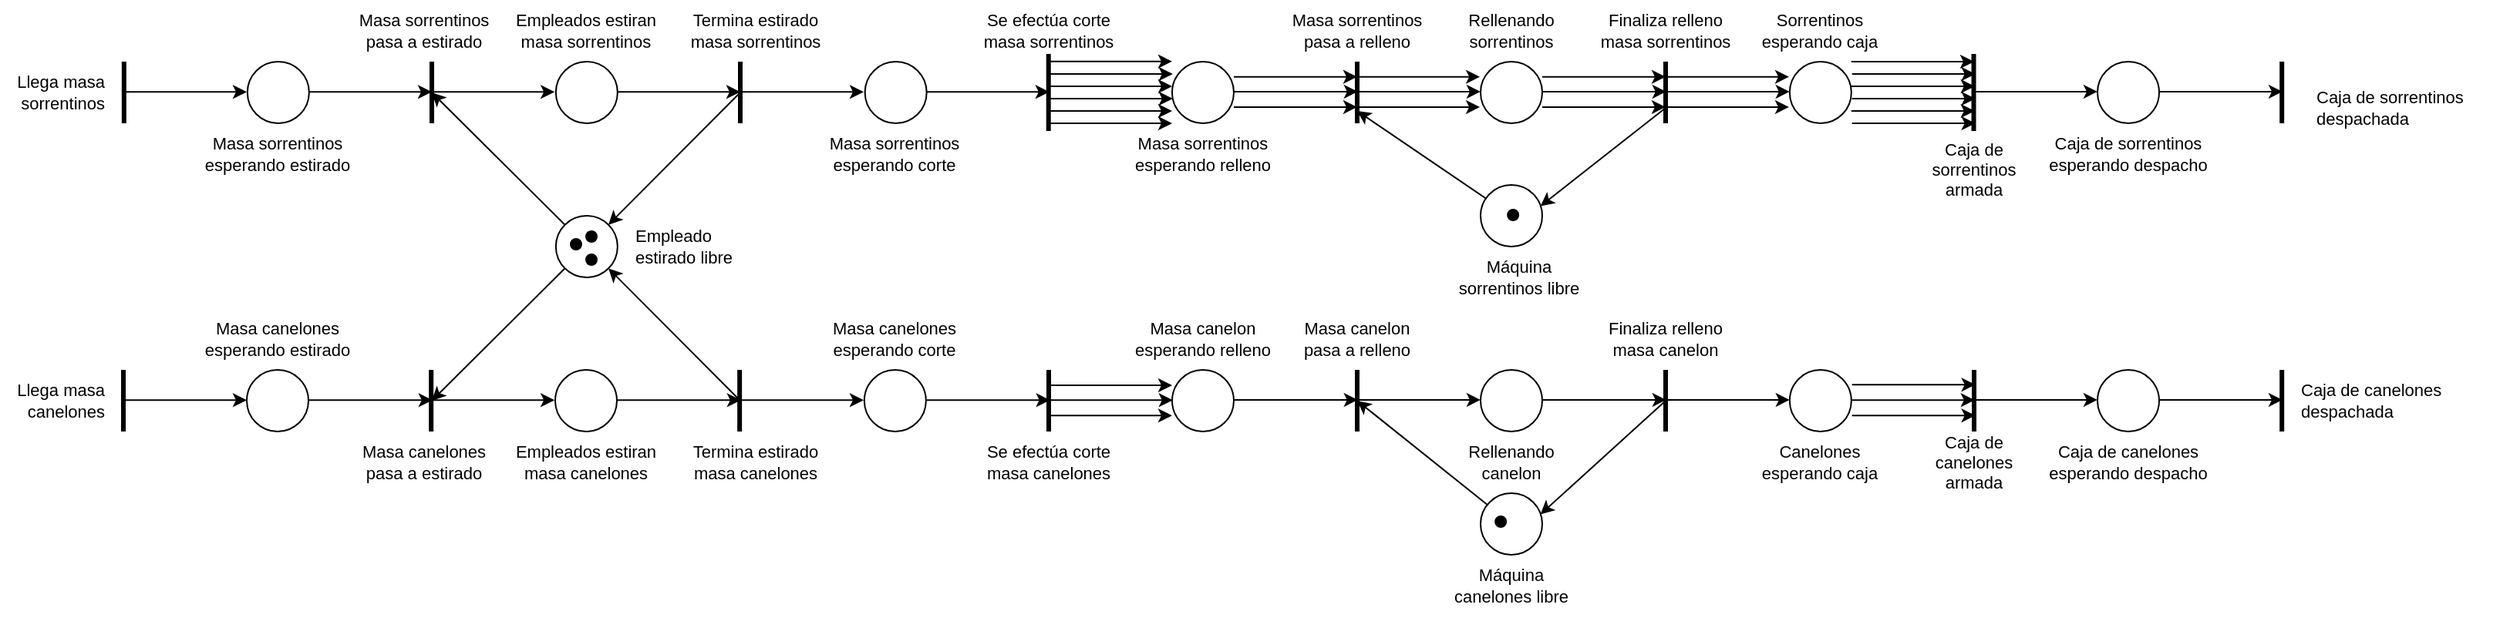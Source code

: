 <mxfile version="13.8.2" type="github">
  <diagram id="g_HcBNm5QV51gmT7OhGk" name="Page-1">
    <mxGraphModel dx="3470" dy="1272" grid="1" gridSize="10" guides="1" tooltips="1" connect="1" arrows="1" fold="1" page="1" pageScale="1" pageWidth="1100" pageHeight="850" math="0" shadow="0">
      <root>
        <mxCell id="0" />
        <mxCell id="1" parent="0" />
        <mxCell id="V5hoFHGnkRwSR9a1hQXE-2" value="" style="endArrow=none;html=1;strokeWidth=3;" parent="1" edge="1">
          <mxGeometry width="50" height="50" relative="1" as="geometry">
            <mxPoint x="240" y="240" as="sourcePoint" />
            <mxPoint x="240" y="200" as="targetPoint" />
          </mxGeometry>
        </mxCell>
        <mxCell id="V5hoFHGnkRwSR9a1hQXE-8" value="" style="endArrow=none;html=1;strokeWidth=3;" parent="1" edge="1">
          <mxGeometry width="50" height="50" relative="1" as="geometry">
            <mxPoint x="239.58" y="440.0" as="sourcePoint" />
            <mxPoint x="239.58" y="400" as="targetPoint" />
          </mxGeometry>
        </mxCell>
        <mxCell id="V5hoFHGnkRwSR9a1hQXE-29" value="" style="endArrow=classic;html=1;strokeWidth=1;" parent="1" edge="1">
          <mxGeometry width="50" height="50" relative="1" as="geometry">
            <mxPoint x="239.58" y="419.66" as="sourcePoint" />
            <mxPoint x="319.58" y="419.66" as="targetPoint" />
          </mxGeometry>
        </mxCell>
        <mxCell id="V5hoFHGnkRwSR9a1hQXE-31" value="" style="endArrow=classic;html=1;strokeWidth=1;" parent="1" edge="1">
          <mxGeometry width="50" height="50" relative="1" as="geometry">
            <mxPoint x="239.58" y="219.66" as="sourcePoint" />
            <mxPoint x="319.58" y="219.66" as="targetPoint" />
          </mxGeometry>
        </mxCell>
        <mxCell id="V5hoFHGnkRwSR9a1hQXE-69" value="" style="ellipse;whiteSpace=wrap;html=1;aspect=fixed;" parent="1" vertex="1">
          <mxGeometry x="120.0" y="400" width="40" height="40" as="geometry" />
        </mxCell>
        <mxCell id="V5hoFHGnkRwSR9a1hQXE-70" value="" style="endArrow=none;html=1;strokeWidth=3;" parent="1" edge="1">
          <mxGeometry width="50" height="50" relative="1" as="geometry">
            <mxPoint x="40.0" y="440.0" as="sourcePoint" />
            <mxPoint x="40.0" y="400.0" as="targetPoint" />
          </mxGeometry>
        </mxCell>
        <mxCell id="V5hoFHGnkRwSR9a1hQXE-71" value="" style="endArrow=classic;html=1;strokeWidth=1;" parent="1" edge="1">
          <mxGeometry width="50" height="50" relative="1" as="geometry">
            <mxPoint x="40.0" y="419.66" as="sourcePoint" />
            <mxPoint x="120.0" y="419.66" as="targetPoint" />
          </mxGeometry>
        </mxCell>
        <mxCell id="V5hoFHGnkRwSR9a1hQXE-72" value="" style="endArrow=classic;html=1;strokeWidth=1;" parent="1" edge="1">
          <mxGeometry width="50" height="50" relative="1" as="geometry">
            <mxPoint x="160.42" y="419.66" as="sourcePoint" />
            <mxPoint x="240.42" y="419.66" as="targetPoint" />
          </mxGeometry>
        </mxCell>
        <mxCell id="V5hoFHGnkRwSR9a1hQXE-73" value="" style="endArrow=none;html=1;strokeWidth=3;" parent="1" edge="1">
          <mxGeometry width="50" height="50" relative="1" as="geometry">
            <mxPoint x="40.42" y="240.0" as="sourcePoint" />
            <mxPoint x="40.42" y="200.0" as="targetPoint" />
          </mxGeometry>
        </mxCell>
        <mxCell id="V5hoFHGnkRwSR9a1hQXE-74" value="" style="endArrow=classic;html=1;strokeWidth=1;" parent="1" edge="1">
          <mxGeometry width="50" height="50" relative="1" as="geometry">
            <mxPoint x="40.0" y="219.66" as="sourcePoint" />
            <mxPoint x="120.0" y="219.66" as="targetPoint" />
          </mxGeometry>
        </mxCell>
        <mxCell id="V5hoFHGnkRwSR9a1hQXE-75" value="" style="ellipse;whiteSpace=wrap;html=1;aspect=fixed;" parent="1" vertex="1">
          <mxGeometry x="120.42" y="200" width="40" height="40" as="geometry" />
        </mxCell>
        <mxCell id="V5hoFHGnkRwSR9a1hQXE-76" value="" style="endArrow=classic;html=1;strokeWidth=1;" parent="1" edge="1">
          <mxGeometry width="50" height="50" relative="1" as="geometry">
            <mxPoint x="160.0" y="219.66" as="sourcePoint" />
            <mxPoint x="240.0" y="219.66" as="targetPoint" />
          </mxGeometry>
        </mxCell>
        <mxCell id="V5hoFHGnkRwSR9a1hQXE-88" value="&lt;div&gt;Llega masa sorrentinos&lt;/div&gt;" style="text;html=1;strokeColor=none;fillColor=none;align=right;verticalAlign=middle;whiteSpace=wrap;rounded=0;fontSize=11;" parent="1" vertex="1">
          <mxGeometry x="-40" y="200" width="70" height="40" as="geometry" />
        </mxCell>
        <mxCell id="V5hoFHGnkRwSR9a1hQXE-89" value="&lt;div&gt;Llega masa canelones&lt;/div&gt;" style="text;html=1;strokeColor=none;fillColor=none;align=right;verticalAlign=middle;whiteSpace=wrap;rounded=0;fontSize=11;" parent="1" vertex="1">
          <mxGeometry x="-40" y="400" width="70" height="40" as="geometry" />
        </mxCell>
        <mxCell id="V5hoFHGnkRwSR9a1hQXE-90" value="" style="ellipse;whiteSpace=wrap;html=1;aspect=fixed;" parent="1" vertex="1">
          <mxGeometry x="320" y="400" width="40" height="40" as="geometry" />
        </mxCell>
        <mxCell id="V5hoFHGnkRwSR9a1hQXE-91" value="" style="ellipse;whiteSpace=wrap;html=1;aspect=fixed;" parent="1" vertex="1">
          <mxGeometry x="320.42" y="200" width="40" height="40" as="geometry" />
        </mxCell>
        <mxCell id="V5hoFHGnkRwSR9a1hQXE-92" value="" style="ellipse;whiteSpace=wrap;html=1;aspect=fixed;" parent="1" vertex="1">
          <mxGeometry x="320.42" y="300" width="40" height="40" as="geometry" />
        </mxCell>
        <mxCell id="V5hoFHGnkRwSR9a1hQXE-93" value="" style="endArrow=none;html=1;strokeWidth=3;" parent="1" edge="1">
          <mxGeometry width="50" height="50" relative="1" as="geometry">
            <mxPoint x="440.0" y="240.0" as="sourcePoint" />
            <mxPoint x="440.0" y="200" as="targetPoint" />
          </mxGeometry>
        </mxCell>
        <mxCell id="V5hoFHGnkRwSR9a1hQXE-94" value="" style="endArrow=none;html=1;strokeWidth=3;" parent="1" edge="1">
          <mxGeometry width="50" height="50" relative="1" as="geometry">
            <mxPoint x="439.58" y="440" as="sourcePoint" />
            <mxPoint x="439.58" y="400" as="targetPoint" />
          </mxGeometry>
        </mxCell>
        <mxCell id="V5hoFHGnkRwSR9a1hQXE-95" value="" style="endArrow=classic;html=1;strokeWidth=1;" parent="1" edge="1">
          <mxGeometry width="50" height="50" relative="1" as="geometry">
            <mxPoint x="360.42" y="419.66" as="sourcePoint" />
            <mxPoint x="440.42" y="419.66" as="targetPoint" />
          </mxGeometry>
        </mxCell>
        <mxCell id="V5hoFHGnkRwSR9a1hQXE-96" value="" style="endArrow=classic;html=1;strokeWidth=1;" parent="1" edge="1">
          <mxGeometry width="50" height="50" relative="1" as="geometry">
            <mxPoint x="360" y="219.66" as="sourcePoint" />
            <mxPoint x="440.0" y="219.66" as="targetPoint" />
          </mxGeometry>
        </mxCell>
        <mxCell id="V5hoFHGnkRwSR9a1hQXE-97" value="" style="endArrow=classic;html=1;strokeWidth=1;" parent="1" target="V5hoFHGnkRwSR9a1hQXE-92" edge="1">
          <mxGeometry width="50" height="50" relative="1" as="geometry">
            <mxPoint x="440" y="420" as="sourcePoint" />
            <mxPoint x="450.42" y="429.66" as="targetPoint" />
          </mxGeometry>
        </mxCell>
        <mxCell id="V5hoFHGnkRwSR9a1hQXE-98" value="" style="endArrow=classic;html=1;strokeWidth=1;" parent="1" target="V5hoFHGnkRwSR9a1hQXE-92" edge="1">
          <mxGeometry width="50" height="50" relative="1" as="geometry">
            <mxPoint x="440" y="220" as="sourcePoint" />
            <mxPoint x="364.503" y="344.201" as="targetPoint" />
          </mxGeometry>
        </mxCell>
        <mxCell id="V5hoFHGnkRwSR9a1hQXE-99" value="" style="endArrow=classic;html=1;strokeWidth=1;" parent="1" source="V5hoFHGnkRwSR9a1hQXE-92" edge="1">
          <mxGeometry width="50" height="50" relative="1" as="geometry">
            <mxPoint x="450" y="430" as="sourcePoint" />
            <mxPoint x="240" y="420" as="targetPoint" />
          </mxGeometry>
        </mxCell>
        <mxCell id="V5hoFHGnkRwSR9a1hQXE-100" value="" style="endArrow=classic;html=1;strokeWidth=1;" parent="1" source="V5hoFHGnkRwSR9a1hQXE-92" edge="1">
          <mxGeometry width="50" height="50" relative="1" as="geometry">
            <mxPoint x="336.278" y="344.142" as="sourcePoint" />
            <mxPoint x="240" y="220" as="targetPoint" />
          </mxGeometry>
        </mxCell>
        <mxCell id="V5hoFHGnkRwSR9a1hQXE-102" value="&lt;div&gt;Empleados estiran&lt;/div&gt;&lt;div&gt;masa sorrentinos&lt;/div&gt;" style="text;html=1;strokeColor=none;fillColor=none;align=center;verticalAlign=middle;whiteSpace=wrap;rounded=0;fontSize=11;" parent="1" vertex="1">
          <mxGeometry x="280.42" y="160" width="119.58" height="40" as="geometry" />
        </mxCell>
        <mxCell id="V5hoFHGnkRwSR9a1hQXE-103" value="&lt;div&gt;Empleados estiran&lt;/div&gt;&lt;div&gt;masa canelones&lt;br&gt;&lt;/div&gt;" style="text;html=1;strokeColor=none;fillColor=none;align=center;verticalAlign=middle;whiteSpace=wrap;rounded=0;fontSize=11;" parent="1" vertex="1">
          <mxGeometry x="280.21" y="440" width="119.58" height="40" as="geometry" />
        </mxCell>
        <mxCell id="V5hoFHGnkRwSR9a1hQXE-104" value="" style="ellipse;whiteSpace=wrap;html=1;aspect=fixed;fontSize=11;fillColor=#000000;" parent="1" vertex="1">
          <mxGeometry x="340" y="310" width="7" height="7" as="geometry" />
        </mxCell>
        <mxCell id="V5hoFHGnkRwSR9a1hQXE-105" value="" style="ellipse;whiteSpace=wrap;html=1;aspect=fixed;fontSize=11;fillColor=#000000;" parent="1" vertex="1">
          <mxGeometry x="340" y="325" width="7" height="7" as="geometry" />
        </mxCell>
        <mxCell id="V5hoFHGnkRwSR9a1hQXE-106" value="" style="ellipse;whiteSpace=wrap;html=1;aspect=fixed;fontSize=11;fillColor=#000000;" parent="1" vertex="1">
          <mxGeometry x="330" y="315" width="7" height="7" as="geometry" />
        </mxCell>
        <mxCell id="V5hoFHGnkRwSR9a1hQXE-108" value="" style="ellipse;whiteSpace=wrap;html=1;aspect=fixed;" parent="1" vertex="1">
          <mxGeometry x="520.42" y="400" width="40" height="40" as="geometry" />
        </mxCell>
        <mxCell id="V5hoFHGnkRwSR9a1hQXE-109" value="" style="endArrow=classic;html=1;strokeWidth=1;" parent="1" edge="1">
          <mxGeometry width="50" height="50" relative="1" as="geometry">
            <mxPoint x="440" y="419.66" as="sourcePoint" />
            <mxPoint x="520" y="419.66" as="targetPoint" />
          </mxGeometry>
        </mxCell>
        <mxCell id="V5hoFHGnkRwSR9a1hQXE-112" value="" style="endArrow=classic;html=1;strokeWidth=1;" parent="1" edge="1">
          <mxGeometry width="50" height="50" relative="1" as="geometry">
            <mxPoint x="440" y="219.66" as="sourcePoint" />
            <mxPoint x="520" y="219.66" as="targetPoint" />
          </mxGeometry>
        </mxCell>
        <mxCell id="V5hoFHGnkRwSR9a1hQXE-113" value="" style="ellipse;whiteSpace=wrap;html=1;aspect=fixed;" parent="1" vertex="1">
          <mxGeometry x="520.84" y="200" width="40" height="40" as="geometry" />
        </mxCell>
        <mxCell id="V5hoFHGnkRwSR9a1hQXE-114" value="" style="endArrow=classic;html=1;strokeWidth=1;" parent="1" edge="1">
          <mxGeometry width="50" height="50" relative="1" as="geometry">
            <mxPoint x="560.42" y="219.66" as="sourcePoint" />
            <mxPoint x="640.42" y="219.66" as="targetPoint" />
          </mxGeometry>
        </mxCell>
        <mxCell id="V5hoFHGnkRwSR9a1hQXE-115" value="" style="endArrow=none;html=1;strokeWidth=3;" parent="1" edge="1">
          <mxGeometry width="50" height="50" relative="1" as="geometry">
            <mxPoint x="639.86" y="245" as="sourcePoint" />
            <mxPoint x="639.86" y="195" as="targetPoint" />
          </mxGeometry>
        </mxCell>
        <mxCell id="V5hoFHGnkRwSR9a1hQXE-116" value="" style="endArrow=classic;html=1;strokeWidth=1;" parent="1" edge="1">
          <mxGeometry width="50" height="50" relative="1" as="geometry">
            <mxPoint x="640.42" y="224" as="sourcePoint" />
            <mxPoint x="720.42" y="224" as="targetPoint" />
          </mxGeometry>
        </mxCell>
        <mxCell id="V5hoFHGnkRwSR9a1hQXE-117" value="" style="endArrow=classic;html=1;strokeWidth=1;" parent="1" edge="1">
          <mxGeometry width="50" height="50" relative="1" as="geometry">
            <mxPoint x="640.42" y="419.66" as="sourcePoint" />
            <mxPoint x="720.42" y="419.66" as="targetPoint" />
          </mxGeometry>
        </mxCell>
        <mxCell id="V5hoFHGnkRwSR9a1hQXE-118" value="" style="endArrow=classic;html=1;strokeWidth=1;" parent="1" edge="1">
          <mxGeometry width="50" height="50" relative="1" as="geometry">
            <mxPoint x="560.84" y="419.66" as="sourcePoint" />
            <mxPoint x="640.84" y="419.66" as="targetPoint" />
          </mxGeometry>
        </mxCell>
        <mxCell id="V5hoFHGnkRwSR9a1hQXE-119" value="" style="endArrow=none;html=1;strokeWidth=3;" parent="1" edge="1">
          <mxGeometry width="50" height="50" relative="1" as="geometry">
            <mxPoint x="640" y="440.0" as="sourcePoint" />
            <mxPoint x="640" y="400.0" as="targetPoint" />
          </mxGeometry>
        </mxCell>
        <mxCell id="V5hoFHGnkRwSR9a1hQXE-120" value="" style="endArrow=classic;html=1;strokeWidth=1;" parent="1" edge="1">
          <mxGeometry width="50" height="50" relative="1" as="geometry">
            <mxPoint x="640.0" y="429.66" as="sourcePoint" />
            <mxPoint x="720.0" y="429.66" as="targetPoint" />
          </mxGeometry>
        </mxCell>
        <mxCell id="V5hoFHGnkRwSR9a1hQXE-121" value="" style="endArrow=classic;html=1;strokeWidth=1;" parent="1" edge="1">
          <mxGeometry width="50" height="50" relative="1" as="geometry">
            <mxPoint x="640" y="410.0" as="sourcePoint" />
            <mxPoint x="720" y="410.0" as="targetPoint" />
          </mxGeometry>
        </mxCell>
        <mxCell id="V5hoFHGnkRwSR9a1hQXE-122" value="" style="endArrow=classic;html=1;strokeWidth=1;" parent="1" edge="1">
          <mxGeometry width="50" height="50" relative="1" as="geometry">
            <mxPoint x="640.42" y="208" as="sourcePoint" />
            <mxPoint x="720.42" y="208" as="targetPoint" />
          </mxGeometry>
        </mxCell>
        <mxCell id="V5hoFHGnkRwSR9a1hQXE-123" value="" style="endArrow=classic;html=1;strokeWidth=1;" parent="1" edge="1">
          <mxGeometry width="50" height="50" relative="1" as="geometry">
            <mxPoint x="640.0" y="216" as="sourcePoint" />
            <mxPoint x="720.0" y="216" as="targetPoint" />
          </mxGeometry>
        </mxCell>
        <mxCell id="V5hoFHGnkRwSR9a1hQXE-124" value="" style="endArrow=classic;html=1;strokeWidth=1;" parent="1" edge="1">
          <mxGeometry width="50" height="50" relative="1" as="geometry">
            <mxPoint x="640" y="199.84" as="sourcePoint" />
            <mxPoint x="720" y="199.84" as="targetPoint" />
          </mxGeometry>
        </mxCell>
        <mxCell id="V5hoFHGnkRwSR9a1hQXE-125" value="" style="endArrow=classic;html=1;strokeWidth=1;" parent="1" edge="1">
          <mxGeometry width="50" height="50" relative="1" as="geometry">
            <mxPoint x="640.0" y="240.0" as="sourcePoint" />
            <mxPoint x="720.0" y="240.0" as="targetPoint" />
          </mxGeometry>
        </mxCell>
        <mxCell id="V5hoFHGnkRwSR9a1hQXE-126" value="" style="endArrow=classic;html=1;strokeWidth=1;" parent="1" edge="1">
          <mxGeometry width="50" height="50" relative="1" as="geometry">
            <mxPoint x="640.0" y="232" as="sourcePoint" />
            <mxPoint x="720.0" y="232" as="targetPoint" />
          </mxGeometry>
        </mxCell>
        <mxCell id="V5hoFHGnkRwSR9a1hQXE-127" value="" style="ellipse;whiteSpace=wrap;html=1;aspect=fixed;" parent="1" vertex="1">
          <mxGeometry x="720.0" y="200" width="40" height="40" as="geometry" />
        </mxCell>
        <mxCell id="V5hoFHGnkRwSR9a1hQXE-129" value="" style="ellipse;whiteSpace=wrap;html=1;aspect=fixed;" parent="1" vertex="1">
          <mxGeometry x="720.0" y="400" width="40" height="40" as="geometry" />
        </mxCell>
        <mxCell id="V5hoFHGnkRwSR9a1hQXE-130" value="" style="endArrow=none;html=1;strokeWidth=3;" parent="1" edge="1">
          <mxGeometry width="50" height="50" relative="1" as="geometry">
            <mxPoint x="840.0" y="240.0" as="sourcePoint" />
            <mxPoint x="840.0" y="200.0" as="targetPoint" />
          </mxGeometry>
        </mxCell>
        <mxCell id="V5hoFHGnkRwSR9a1hQXE-134" value="" style="endArrow=classic;html=1;strokeWidth=1;" parent="1" edge="1">
          <mxGeometry width="50" height="50" relative="1" as="geometry">
            <mxPoint x="760.42" y="219.49" as="sourcePoint" />
            <mxPoint x="840.42" y="219.49" as="targetPoint" />
          </mxGeometry>
        </mxCell>
        <mxCell id="V5hoFHGnkRwSR9a1hQXE-135" value="" style="endArrow=classic;html=1;strokeWidth=1;" parent="1" edge="1">
          <mxGeometry width="50" height="50" relative="1" as="geometry">
            <mxPoint x="760" y="229.49" as="sourcePoint" />
            <mxPoint x="840" y="229.49" as="targetPoint" />
          </mxGeometry>
        </mxCell>
        <mxCell id="V5hoFHGnkRwSR9a1hQXE-136" value="" style="endArrow=classic;html=1;strokeWidth=1;" parent="1" edge="1">
          <mxGeometry width="50" height="50" relative="1" as="geometry">
            <mxPoint x="760" y="209.83" as="sourcePoint" />
            <mxPoint x="840" y="209.83" as="targetPoint" />
          </mxGeometry>
        </mxCell>
        <mxCell id="V5hoFHGnkRwSR9a1hQXE-137" value="" style="ellipse;whiteSpace=wrap;html=1;aspect=fixed;" parent="1" vertex="1">
          <mxGeometry x="920.0" y="200" width="40" height="40" as="geometry" />
        </mxCell>
        <mxCell id="V5hoFHGnkRwSR9a1hQXE-138" value="" style="endArrow=classic;html=1;strokeWidth=1;" parent="1" edge="1">
          <mxGeometry width="50" height="50" relative="1" as="geometry">
            <mxPoint x="839.58" y="229.49" as="sourcePoint" />
            <mxPoint x="919.58" y="229.49" as="targetPoint" />
          </mxGeometry>
        </mxCell>
        <mxCell id="V5hoFHGnkRwSR9a1hQXE-139" value="" style="endArrow=classic;html=1;strokeWidth=1;" parent="1" edge="1">
          <mxGeometry width="50" height="50" relative="1" as="geometry">
            <mxPoint x="840.0" y="219.49" as="sourcePoint" />
            <mxPoint x="920.0" y="219.49" as="targetPoint" />
          </mxGeometry>
        </mxCell>
        <mxCell id="V5hoFHGnkRwSR9a1hQXE-140" value="" style="endArrow=classic;html=1;strokeWidth=1;" parent="1" edge="1">
          <mxGeometry width="50" height="50" relative="1" as="geometry">
            <mxPoint x="839.58" y="209.83" as="sourcePoint" />
            <mxPoint x="919.58" y="209.83" as="targetPoint" />
          </mxGeometry>
        </mxCell>
        <mxCell id="V5hoFHGnkRwSR9a1hQXE-141" value="" style="endArrow=none;html=1;strokeWidth=3;" parent="1" edge="1">
          <mxGeometry width="50" height="50" relative="1" as="geometry">
            <mxPoint x="1040" y="240.0" as="sourcePoint" />
            <mxPoint x="1040" y="200.0" as="targetPoint" />
          </mxGeometry>
        </mxCell>
        <mxCell id="V5hoFHGnkRwSR9a1hQXE-142" value="" style="endArrow=classic;html=1;strokeWidth=1;" parent="1" edge="1">
          <mxGeometry width="50" height="50" relative="1" as="geometry">
            <mxPoint x="960.42" y="219.49" as="sourcePoint" />
            <mxPoint x="1040.42" y="219.49" as="targetPoint" />
          </mxGeometry>
        </mxCell>
        <mxCell id="V5hoFHGnkRwSR9a1hQXE-143" value="" style="endArrow=classic;html=1;strokeWidth=1;" parent="1" edge="1">
          <mxGeometry width="50" height="50" relative="1" as="geometry">
            <mxPoint x="960" y="229.49" as="sourcePoint" />
            <mxPoint x="1040" y="229.49" as="targetPoint" />
          </mxGeometry>
        </mxCell>
        <mxCell id="V5hoFHGnkRwSR9a1hQXE-144" value="" style="endArrow=classic;html=1;strokeWidth=1;" parent="1" edge="1">
          <mxGeometry width="50" height="50" relative="1" as="geometry">
            <mxPoint x="960" y="209.83" as="sourcePoint" />
            <mxPoint x="1040" y="209.83" as="targetPoint" />
          </mxGeometry>
        </mxCell>
        <mxCell id="V5hoFHGnkRwSR9a1hQXE-145" value="&lt;div&gt;Máquina&lt;/div&gt;&lt;div&gt;sorrentinos libre&lt;/div&gt;" style="text;html=1;strokeColor=none;fillColor=none;align=center;verticalAlign=middle;whiteSpace=wrap;rounded=0;fontSize=11;" parent="1" vertex="1">
          <mxGeometry x="899.58" y="320" width="90" height="40" as="geometry" />
        </mxCell>
        <mxCell id="V5hoFHGnkRwSR9a1hQXE-147" value="" style="ellipse;whiteSpace=wrap;html=1;aspect=fixed;" parent="1" vertex="1">
          <mxGeometry x="920" y="280" width="40" height="40" as="geometry" />
        </mxCell>
        <mxCell id="V5hoFHGnkRwSR9a1hQXE-150" value="" style="ellipse;whiteSpace=wrap;html=1;aspect=fixed;fontSize=11;fillColor=#000000;" parent="1" vertex="1">
          <mxGeometry x="937.58" y="296" width="7" height="7" as="geometry" />
        </mxCell>
        <mxCell id="V5hoFHGnkRwSR9a1hQXE-152" value="" style="endArrow=classic;html=1;strokeWidth=1;entryX=0.97;entryY=0.345;entryDx=0;entryDy=0;entryPerimeter=0;" parent="1" target="V5hoFHGnkRwSR9a1hQXE-147" edge="1">
          <mxGeometry width="50" height="50" relative="1" as="geometry">
            <mxPoint x="1040" y="230" as="sourcePoint" />
            <mxPoint x="960" y="300" as="targetPoint" />
          </mxGeometry>
        </mxCell>
        <mxCell id="V5hoFHGnkRwSR9a1hQXE-154" value="" style="endArrow=classic;html=1;strokeWidth=1;" parent="1" source="V5hoFHGnkRwSR9a1hQXE-147" edge="1">
          <mxGeometry width="50" height="50" relative="1" as="geometry">
            <mxPoint x="1052" y="232" as="sourcePoint" />
            <mxPoint x="840" y="232" as="targetPoint" />
          </mxGeometry>
        </mxCell>
        <mxCell id="V5hoFHGnkRwSR9a1hQXE-156" value="" style="ellipse;whiteSpace=wrap;html=1;aspect=fixed;" parent="1" vertex="1">
          <mxGeometry x="1120.42" y="200" width="40" height="40" as="geometry" />
        </mxCell>
        <mxCell id="V5hoFHGnkRwSR9a1hQXE-157" value="" style="endArrow=classic;html=1;strokeWidth=1;" parent="1" edge="1">
          <mxGeometry width="50" height="50" relative="1" as="geometry">
            <mxPoint x="1040" y="229.49" as="sourcePoint" />
            <mxPoint x="1120" y="229.49" as="targetPoint" />
          </mxGeometry>
        </mxCell>
        <mxCell id="V5hoFHGnkRwSR9a1hQXE-158" value="" style="endArrow=classic;html=1;strokeWidth=1;" parent="1" edge="1">
          <mxGeometry width="50" height="50" relative="1" as="geometry">
            <mxPoint x="1040.42" y="219.49" as="sourcePoint" />
            <mxPoint x="1120.42" y="219.49" as="targetPoint" />
          </mxGeometry>
        </mxCell>
        <mxCell id="V5hoFHGnkRwSR9a1hQXE-159" value="" style="endArrow=classic;html=1;strokeWidth=1;" parent="1" edge="1">
          <mxGeometry width="50" height="50" relative="1" as="geometry">
            <mxPoint x="1040" y="209.83" as="sourcePoint" />
            <mxPoint x="1120" y="209.83" as="targetPoint" />
          </mxGeometry>
        </mxCell>
        <mxCell id="V5hoFHGnkRwSR9a1hQXE-160" value="" style="endArrow=classic;html=1;strokeWidth=1;" parent="1" edge="1">
          <mxGeometry width="50" height="50" relative="1" as="geometry">
            <mxPoint x="1160.84" y="240" as="sourcePoint" />
            <mxPoint x="1240.84" y="240" as="targetPoint" />
          </mxGeometry>
        </mxCell>
        <mxCell id="V5hoFHGnkRwSR9a1hQXE-161" value="" style="endArrow=classic;html=1;strokeWidth=1;" parent="1" edge="1">
          <mxGeometry width="50" height="50" relative="1" as="geometry">
            <mxPoint x="1160.42" y="232" as="sourcePoint" />
            <mxPoint x="1240.42" y="232" as="targetPoint" />
          </mxGeometry>
        </mxCell>
        <mxCell id="V5hoFHGnkRwSR9a1hQXE-162" value="" style="endArrow=classic;html=1;strokeWidth=1;" parent="1" edge="1">
          <mxGeometry width="50" height="50" relative="1" as="geometry">
            <mxPoint x="1160.84" y="224" as="sourcePoint" />
            <mxPoint x="1240.84" y="224" as="targetPoint" />
          </mxGeometry>
        </mxCell>
        <mxCell id="V5hoFHGnkRwSR9a1hQXE-163" value="" style="endArrow=classic;html=1;strokeWidth=1;" parent="1" edge="1">
          <mxGeometry width="50" height="50" relative="1" as="geometry">
            <mxPoint x="1160.42" y="216" as="sourcePoint" />
            <mxPoint x="1240.42" y="216" as="targetPoint" />
          </mxGeometry>
        </mxCell>
        <mxCell id="V5hoFHGnkRwSR9a1hQXE-164" value="" style="endArrow=classic;html=1;strokeWidth=1;" parent="1" edge="1">
          <mxGeometry width="50" height="50" relative="1" as="geometry">
            <mxPoint x="1160.84" y="208" as="sourcePoint" />
            <mxPoint x="1240.84" y="208" as="targetPoint" />
          </mxGeometry>
        </mxCell>
        <mxCell id="V5hoFHGnkRwSR9a1hQXE-165" value="" style="endArrow=classic;html=1;strokeWidth=1;" parent="1" edge="1">
          <mxGeometry width="50" height="50" relative="1" as="geometry">
            <mxPoint x="1160.42" y="200" as="sourcePoint" />
            <mxPoint x="1240" y="200" as="targetPoint" />
          </mxGeometry>
        </mxCell>
        <mxCell id="V5hoFHGnkRwSR9a1hQXE-166" value="" style="endArrow=none;html=1;strokeWidth=3;" parent="1" edge="1">
          <mxGeometry width="50" height="50" relative="1" as="geometry">
            <mxPoint x="1239.76" y="245" as="sourcePoint" />
            <mxPoint x="1239.76" y="195" as="targetPoint" />
          </mxGeometry>
        </mxCell>
        <mxCell id="V5hoFHGnkRwSR9a1hQXE-167" value="" style="endArrow=classic;html=1;strokeWidth=1;" parent="1" edge="1">
          <mxGeometry width="50" height="50" relative="1" as="geometry">
            <mxPoint x="1240" y="219.49" as="sourcePoint" />
            <mxPoint x="1320" y="219.49" as="targetPoint" />
          </mxGeometry>
        </mxCell>
        <mxCell id="V5hoFHGnkRwSR9a1hQXE-168" value="" style="ellipse;whiteSpace=wrap;html=1;aspect=fixed;" parent="1" vertex="1">
          <mxGeometry x="1320.0" y="200" width="40" height="40" as="geometry" />
        </mxCell>
        <mxCell id="V5hoFHGnkRwSR9a1hQXE-169" value="" style="endArrow=classic;html=1;strokeWidth=1;" parent="1" edge="1">
          <mxGeometry width="50" height="50" relative="1" as="geometry">
            <mxPoint x="1360" y="219.49" as="sourcePoint" />
            <mxPoint x="1440" y="219.49" as="targetPoint" />
          </mxGeometry>
        </mxCell>
        <mxCell id="V5hoFHGnkRwSR9a1hQXE-170" value="" style="endArrow=none;html=1;strokeWidth=3;" parent="1" edge="1">
          <mxGeometry width="50" height="50" relative="1" as="geometry">
            <mxPoint x="1439.58" y="240.0" as="sourcePoint" />
            <mxPoint x="1439.58" y="200.0" as="targetPoint" />
          </mxGeometry>
        </mxCell>
        <mxCell id="V5hoFHGnkRwSR9a1hQXE-171" value="Caja de sorrentinos esperando despacho" style="text;html=1;strokeColor=none;fillColor=none;align=center;verticalAlign=middle;whiteSpace=wrap;rounded=0;fontSize=11;" parent="1" vertex="1">
          <mxGeometry x="1280" y="240" width="120" height="40" as="geometry" />
        </mxCell>
        <mxCell id="V5hoFHGnkRwSR9a1hQXE-172" value="&lt;div&gt;Empleado&lt;/div&gt;&lt;div&gt;estirado libre&lt;/div&gt;" style="text;html=1;strokeColor=none;fillColor=none;align=left;verticalAlign=middle;whiteSpace=wrap;rounded=0;fontSize=11;" parent="1" vertex="1">
          <mxGeometry x="370.0" y="300" width="90" height="40" as="geometry" />
        </mxCell>
        <mxCell id="V5hoFHGnkRwSR9a1hQXE-174" value="" style="endArrow=none;html=1;strokeWidth=3;" parent="1" edge="1">
          <mxGeometry width="50" height="50" relative="1" as="geometry">
            <mxPoint x="840.0" y="440" as="sourcePoint" />
            <mxPoint x="840.0" y="400" as="targetPoint" />
          </mxGeometry>
        </mxCell>
        <mxCell id="V5hoFHGnkRwSR9a1hQXE-175" value="" style="endArrow=classic;html=1;strokeWidth=1;" parent="1" edge="1">
          <mxGeometry width="50" height="50" relative="1" as="geometry">
            <mxPoint x="760.42" y="419.49" as="sourcePoint" />
            <mxPoint x="840.42" y="419.49" as="targetPoint" />
          </mxGeometry>
        </mxCell>
        <mxCell id="V5hoFHGnkRwSR9a1hQXE-178" value="" style="ellipse;whiteSpace=wrap;html=1;aspect=fixed;" parent="1" vertex="1">
          <mxGeometry x="920.0" y="400" width="40" height="40" as="geometry" />
        </mxCell>
        <mxCell id="V5hoFHGnkRwSR9a1hQXE-180" value="" style="endArrow=classic;html=1;strokeWidth=1;" parent="1" edge="1">
          <mxGeometry width="50" height="50" relative="1" as="geometry">
            <mxPoint x="840.0" y="419.49" as="sourcePoint" />
            <mxPoint x="920.0" y="419.49" as="targetPoint" />
          </mxGeometry>
        </mxCell>
        <mxCell id="V5hoFHGnkRwSR9a1hQXE-182" value="" style="endArrow=none;html=1;strokeWidth=3;" parent="1" edge="1">
          <mxGeometry width="50" height="50" relative="1" as="geometry">
            <mxPoint x="1040.0" y="440" as="sourcePoint" />
            <mxPoint x="1040.0" y="400" as="targetPoint" />
          </mxGeometry>
        </mxCell>
        <mxCell id="V5hoFHGnkRwSR9a1hQXE-183" value="" style="endArrow=classic;html=1;strokeWidth=1;" parent="1" edge="1">
          <mxGeometry width="50" height="50" relative="1" as="geometry">
            <mxPoint x="960.42" y="419.49" as="sourcePoint" />
            <mxPoint x="1040.42" y="419.49" as="targetPoint" />
          </mxGeometry>
        </mxCell>
        <mxCell id="V5hoFHGnkRwSR9a1hQXE-186" value="&lt;div&gt;Máquina&lt;/div&gt;&lt;div&gt;canelones libre&lt;/div&gt;" style="text;html=1;strokeColor=none;fillColor=none;align=center;verticalAlign=middle;whiteSpace=wrap;rounded=0;fontSize=11;" parent="1" vertex="1">
          <mxGeometry x="900" y="520" width="80" height="40" as="geometry" />
        </mxCell>
        <mxCell id="V5hoFHGnkRwSR9a1hQXE-187" value="" style="ellipse;whiteSpace=wrap;html=1;aspect=fixed;" parent="1" vertex="1">
          <mxGeometry x="920" y="480" width="40" height="40" as="geometry" />
        </mxCell>
        <mxCell id="V5hoFHGnkRwSR9a1hQXE-188" value="" style="ellipse;whiteSpace=wrap;html=1;aspect=fixed;fontSize=11;fillColor=#000000;" parent="1" vertex="1">
          <mxGeometry x="929.58" y="495" width="7" height="7" as="geometry" />
        </mxCell>
        <mxCell id="V5hoFHGnkRwSR9a1hQXE-189" value="" style="endArrow=classic;html=1;strokeWidth=1;entryX=0.97;entryY=0.345;entryDx=0;entryDy=0;entryPerimeter=0;" parent="1" target="V5hoFHGnkRwSR9a1hQXE-187" edge="1">
          <mxGeometry width="50" height="50" relative="1" as="geometry">
            <mxPoint x="1040" y="420" as="sourcePoint" />
            <mxPoint x="960" y="500" as="targetPoint" />
          </mxGeometry>
        </mxCell>
        <mxCell id="V5hoFHGnkRwSR9a1hQXE-190" value="" style="endArrow=classic;html=1;strokeWidth=1;" parent="1" source="V5hoFHGnkRwSR9a1hQXE-187" edge="1">
          <mxGeometry width="50" height="50" relative="1" as="geometry">
            <mxPoint x="1052" y="432" as="sourcePoint" />
            <mxPoint x="840" y="420" as="targetPoint" />
          </mxGeometry>
        </mxCell>
        <mxCell id="V5hoFHGnkRwSR9a1hQXE-191" value="" style="ellipse;whiteSpace=wrap;html=1;aspect=fixed;" parent="1" vertex="1">
          <mxGeometry x="1120.42" y="400" width="40" height="40" as="geometry" />
        </mxCell>
        <mxCell id="V5hoFHGnkRwSR9a1hQXE-193" value="" style="endArrow=classic;html=1;strokeWidth=1;" parent="1" edge="1">
          <mxGeometry width="50" height="50" relative="1" as="geometry">
            <mxPoint x="1040.42" y="419.49" as="sourcePoint" />
            <mxPoint x="1120.42" y="419.49" as="targetPoint" />
          </mxGeometry>
        </mxCell>
        <mxCell id="V5hoFHGnkRwSR9a1hQXE-197" value="" style="endArrow=classic;html=1;strokeWidth=1;" parent="1" edge="1">
          <mxGeometry width="50" height="50" relative="1" as="geometry">
            <mxPoint x="1160.84" y="429.58" as="sourcePoint" />
            <mxPoint x="1240.84" y="429.58" as="targetPoint" />
          </mxGeometry>
        </mxCell>
        <mxCell id="V5hoFHGnkRwSR9a1hQXE-198" value="" style="endArrow=classic;html=1;strokeWidth=1;" parent="1" edge="1">
          <mxGeometry width="50" height="50" relative="1" as="geometry">
            <mxPoint x="1160.42" y="419.58" as="sourcePoint" />
            <mxPoint x="1240.42" y="419.58" as="targetPoint" />
          </mxGeometry>
        </mxCell>
        <mxCell id="V5hoFHGnkRwSR9a1hQXE-199" value="" style="endArrow=classic;html=1;strokeWidth=1;" parent="1" edge="1">
          <mxGeometry width="50" height="50" relative="1" as="geometry">
            <mxPoint x="1160.84" y="409.58" as="sourcePoint" />
            <mxPoint x="1240.84" y="409.58" as="targetPoint" />
          </mxGeometry>
        </mxCell>
        <mxCell id="V5hoFHGnkRwSR9a1hQXE-201" value="" style="endArrow=none;html=1;strokeWidth=3;" parent="1" edge="1">
          <mxGeometry width="50" height="50" relative="1" as="geometry">
            <mxPoint x="1240" y="440" as="sourcePoint" />
            <mxPoint x="1240" y="400" as="targetPoint" />
          </mxGeometry>
        </mxCell>
        <mxCell id="V5hoFHGnkRwSR9a1hQXE-202" value="" style="endArrow=classic;html=1;strokeWidth=1;" parent="1" edge="1">
          <mxGeometry width="50" height="50" relative="1" as="geometry">
            <mxPoint x="1240.0" y="419.49" as="sourcePoint" />
            <mxPoint x="1320.0" y="419.49" as="targetPoint" />
          </mxGeometry>
        </mxCell>
        <mxCell id="V5hoFHGnkRwSR9a1hQXE-203" value="" style="ellipse;whiteSpace=wrap;html=1;aspect=fixed;" parent="1" vertex="1">
          <mxGeometry x="1320.0" y="400" width="40" height="40" as="geometry" />
        </mxCell>
        <mxCell id="V5hoFHGnkRwSR9a1hQXE-204" value="" style="endArrow=classic;html=1;strokeWidth=1;" parent="1" edge="1">
          <mxGeometry width="50" height="50" relative="1" as="geometry">
            <mxPoint x="1360.0" y="419.49" as="sourcePoint" />
            <mxPoint x="1440.0" y="419.49" as="targetPoint" />
          </mxGeometry>
        </mxCell>
        <mxCell id="V5hoFHGnkRwSR9a1hQXE-205" value="" style="endArrow=none;html=1;strokeWidth=3;" parent="1" edge="1">
          <mxGeometry width="50" height="50" relative="1" as="geometry">
            <mxPoint x="1439.58" y="440" as="sourcePoint" />
            <mxPoint x="1439.58" y="400" as="targetPoint" />
          </mxGeometry>
        </mxCell>
        <mxCell id="V5hoFHGnkRwSR9a1hQXE-207" value="Rellenando canelon" style="text;html=1;strokeColor=none;fillColor=none;align=center;verticalAlign=middle;whiteSpace=wrap;rounded=0;fontSize=11;" parent="1" vertex="1">
          <mxGeometry x="895" y="440" width="90" height="40" as="geometry" />
        </mxCell>
        <mxCell id="V5hoFHGnkRwSR9a1hQXE-208" value="Rellenando sorrentinos" style="text;html=1;strokeColor=none;fillColor=none;align=center;verticalAlign=middle;whiteSpace=wrap;rounded=0;fontSize=11;" parent="1" vertex="1">
          <mxGeometry x="889.58" y="160" width="100.42" height="40" as="geometry" />
        </mxCell>
        <mxCell id="V5hoFHGnkRwSR9a1hQXE-209" value="&lt;div&gt;Sorrentinos&lt;/div&gt;&lt;div&gt;esperando caja&lt;br&gt;&lt;/div&gt;" style="text;html=1;strokeColor=none;fillColor=none;align=center;verticalAlign=middle;whiteSpace=wrap;rounded=0;fontSize=11;" parent="1" vertex="1">
          <mxGeometry x="1090.21" y="160" width="100.42" height="40" as="geometry" />
        </mxCell>
        <mxCell id="V5hoFHGnkRwSR9a1hQXE-210" value="Canelones esperando caja" style="text;html=1;strokeColor=none;fillColor=none;align=center;verticalAlign=middle;whiteSpace=wrap;rounded=0;fontSize=11;" parent="1" vertex="1">
          <mxGeometry x="1090.21" y="440" width="100.42" height="40" as="geometry" />
        </mxCell>
        <mxCell id="V5hoFHGnkRwSR9a1hQXE-211" value="&lt;div&gt;Caja de canelones&lt;/div&gt;&lt;div&gt;armada&lt;/div&gt;" style="text;html=1;strokeColor=none;fillColor=none;align=center;verticalAlign=middle;whiteSpace=wrap;rounded=0;fontSize=11;" parent="1" vertex="1">
          <mxGeometry x="1200" y="440" width="80" height="40" as="geometry" />
        </mxCell>
        <mxCell id="V5hoFHGnkRwSR9a1hQXE-212" value="Caja de sorrentinos armada" style="text;html=1;strokeColor=none;fillColor=none;align=center;verticalAlign=middle;whiteSpace=wrap;rounded=0;fontSize=11;" parent="1" vertex="1">
          <mxGeometry x="1200" y="250" width="80" height="40" as="geometry" />
        </mxCell>
        <mxCell id="V5hoFHGnkRwSR9a1hQXE-213" value="Caja de canelones esperando despacho" style="text;html=1;strokeColor=none;fillColor=none;align=center;verticalAlign=middle;whiteSpace=wrap;rounded=0;fontSize=11;" parent="1" vertex="1">
          <mxGeometry x="1280" y="440" width="120" height="40" as="geometry" />
        </mxCell>
        <mxCell id="V5hoFHGnkRwSR9a1hQXE-214" value="&lt;div align=&quot;left&quot;&gt;Caja de canelones despachada&lt;/div&gt;" style="text;html=1;strokeColor=none;fillColor=none;align=left;verticalAlign=middle;whiteSpace=wrap;rounded=0;fontSize=11;" parent="1" vertex="1">
          <mxGeometry x="1450" y="400" width="120" height="40" as="geometry" />
        </mxCell>
        <mxCell id="V5hoFHGnkRwSR9a1hQXE-215" value="&lt;div align=&quot;left&quot;&gt;Caja de sorrentinos despachada&lt;/div&gt;" style="text;html=1;strokeColor=none;fillColor=none;align=left;verticalAlign=middle;whiteSpace=wrap;rounded=0;fontSize=11;" parent="1" vertex="1">
          <mxGeometry x="1460" y="210" width="120" height="40" as="geometry" />
        </mxCell>
        <mxCell id="V5hoFHGnkRwSR9a1hQXE-216" value="&lt;div&gt;Masa canelones&lt;/div&gt;&lt;div&gt;esperando estirado&lt;br&gt;&lt;/div&gt;" style="text;html=1;strokeColor=none;fillColor=none;align=center;verticalAlign=middle;whiteSpace=wrap;rounded=0;fontSize=11;" parent="1" vertex="1">
          <mxGeometry x="80" y="360" width="120" height="40" as="geometry" />
        </mxCell>
        <mxCell id="4axXDym9NoDT7p6fsjPK-1" value="&lt;div&gt;Masa sorrentinos&lt;/div&gt;&lt;div&gt;pasa a estirado&lt;/div&gt;" style="text;html=1;strokeColor=none;fillColor=none;align=center;verticalAlign=middle;whiteSpace=wrap;rounded=0;fontSize=11;" vertex="1" parent="1">
          <mxGeometry x="190" y="160" width="90" height="40" as="geometry" />
        </mxCell>
        <mxCell id="4axXDym9NoDT7p6fsjPK-3" value="&lt;div&gt;Masa canelones&lt;/div&gt;&lt;div&gt;pasa a estirado&lt;/div&gt;" style="text;html=1;strokeColor=none;fillColor=none;align=center;verticalAlign=middle;whiteSpace=wrap;rounded=0;fontSize=11;" vertex="1" parent="1">
          <mxGeometry x="190" y="440" width="90" height="40" as="geometry" />
        </mxCell>
        <mxCell id="4axXDym9NoDT7p6fsjPK-4" value="&lt;div&gt;Masa sorrentinos&lt;/div&gt;&lt;div&gt;esperando estirado&lt;br&gt;&lt;/div&gt;" style="text;html=1;strokeColor=none;fillColor=none;align=center;verticalAlign=middle;whiteSpace=wrap;rounded=0;fontSize=11;" vertex="1" parent="1">
          <mxGeometry x="80.42" y="240" width="120" height="40" as="geometry" />
        </mxCell>
        <mxCell id="4axXDym9NoDT7p6fsjPK-5" value="&lt;div&gt;Masa canelones&lt;/div&gt;&lt;div&gt;esperando corte&lt;br&gt;&lt;/div&gt;" style="text;html=1;strokeColor=none;fillColor=none;align=center;verticalAlign=middle;whiteSpace=wrap;rounded=0;fontSize=11;" vertex="1" parent="1">
          <mxGeometry x="480" y="360" width="120" height="40" as="geometry" />
        </mxCell>
        <mxCell id="4axXDym9NoDT7p6fsjPK-6" value="&lt;div&gt;Se efectúa corte&lt;br&gt;&lt;/div&gt;&lt;div&gt;masa sorrentinos&lt;/div&gt;" style="text;html=1;strokeColor=none;fillColor=none;align=center;verticalAlign=middle;whiteSpace=wrap;rounded=0;fontSize=11;" vertex="1" parent="1">
          <mxGeometry x="580" y="160" width="120" height="40" as="geometry" />
        </mxCell>
        <mxCell id="4axXDym9NoDT7p6fsjPK-7" value="&lt;div&gt;Termina estirado&lt;br&gt;&lt;/div&gt;&lt;div&gt;masa sorrentinos&lt;/div&gt;" style="text;html=1;strokeColor=none;fillColor=none;align=center;verticalAlign=middle;whiteSpace=wrap;rounded=0;fontSize=11;" vertex="1" parent="1">
          <mxGeometry x="399.79" y="160" width="100.21" height="40" as="geometry" />
        </mxCell>
        <mxCell id="4axXDym9NoDT7p6fsjPK-8" value="&lt;div&gt;Termina estirado&lt;br&gt;&lt;/div&gt;&lt;div&gt;masa canelones&lt;/div&gt;" style="text;html=1;strokeColor=none;fillColor=none;align=center;verticalAlign=middle;whiteSpace=wrap;rounded=0;fontSize=11;" vertex="1" parent="1">
          <mxGeometry x="399.79" y="440" width="100.21" height="40" as="geometry" />
        </mxCell>
        <mxCell id="4axXDym9NoDT7p6fsjPK-9" value="&lt;div&gt;Masa sorrentinos&lt;/div&gt;&lt;div&gt;esperando corte&lt;br&gt;&lt;/div&gt;" style="text;html=1;strokeColor=none;fillColor=none;align=center;verticalAlign=middle;whiteSpace=wrap;rounded=0;fontSize=11;" vertex="1" parent="1">
          <mxGeometry x="480" y="240" width="120" height="40" as="geometry" />
        </mxCell>
        <mxCell id="4axXDym9NoDT7p6fsjPK-10" value="&lt;div&gt;Se efectúa corte&lt;br&gt;&lt;/div&gt;&lt;div&gt;masa canelones&lt;/div&gt;" style="text;html=1;strokeColor=none;fillColor=none;align=center;verticalAlign=middle;whiteSpace=wrap;rounded=0;fontSize=11;" vertex="1" parent="1">
          <mxGeometry x="580" y="440" width="120" height="40" as="geometry" />
        </mxCell>
        <mxCell id="4axXDym9NoDT7p6fsjPK-12" value="&lt;div&gt;Masa canelon&lt;/div&gt;&lt;div&gt;esperando relleno&lt;br&gt;&lt;/div&gt;" style="text;html=1;strokeColor=none;fillColor=none;align=center;verticalAlign=middle;whiteSpace=wrap;rounded=0;fontSize=11;" vertex="1" parent="1">
          <mxGeometry x="680" y="360" width="120" height="40" as="geometry" />
        </mxCell>
        <mxCell id="4axXDym9NoDT7p6fsjPK-13" value="&lt;div&gt;Masa sorrentinos&lt;/div&gt;&lt;div&gt;esperando relleno&lt;br&gt;&lt;/div&gt;" style="text;html=1;strokeColor=none;fillColor=none;align=center;verticalAlign=middle;whiteSpace=wrap;rounded=0;fontSize=11;" vertex="1" parent="1">
          <mxGeometry x="680" y="240" width="120" height="40" as="geometry" />
        </mxCell>
        <mxCell id="4axXDym9NoDT7p6fsjPK-14" value="&lt;div&gt;Masa canelon&lt;/div&gt;&lt;div&gt;pasa a relleno&lt;br&gt;&lt;/div&gt;" style="text;html=1;strokeColor=none;fillColor=none;align=center;verticalAlign=middle;whiteSpace=wrap;rounded=0;fontSize=11;" vertex="1" parent="1">
          <mxGeometry x="779.58" y="360" width="120" height="40" as="geometry" />
        </mxCell>
        <mxCell id="4axXDym9NoDT7p6fsjPK-15" value="&lt;div&gt;Masa sorrentinos&lt;br&gt;&lt;/div&gt;&lt;div&gt;pasa a relleno&lt;br&gt;&lt;/div&gt;" style="text;html=1;strokeColor=none;fillColor=none;align=center;verticalAlign=middle;whiteSpace=wrap;rounded=0;fontSize=11;" vertex="1" parent="1">
          <mxGeometry x="779.58" y="160" width="120" height="40" as="geometry" />
        </mxCell>
        <mxCell id="4axXDym9NoDT7p6fsjPK-16" value="&lt;div&gt;Finaliza relleno&lt;br&gt;&lt;/div&gt;&lt;div&gt;masa canelon&lt;/div&gt;" style="text;html=1;strokeColor=none;fillColor=none;align=center;verticalAlign=middle;whiteSpace=wrap;rounded=0;fontSize=11;" vertex="1" parent="1">
          <mxGeometry x="980" y="360" width="120" height="40" as="geometry" />
        </mxCell>
        <mxCell id="4axXDym9NoDT7p6fsjPK-17" value="&lt;div&gt;Finaliza relleno&lt;/div&gt;&lt;div&gt;masa sorrentinos&lt;br&gt;&lt;/div&gt;" style="text;html=1;strokeColor=none;fillColor=none;align=center;verticalAlign=middle;whiteSpace=wrap;rounded=0;fontSize=11;" vertex="1" parent="1">
          <mxGeometry x="980" y="160" width="120" height="40" as="geometry" />
        </mxCell>
      </root>
    </mxGraphModel>
  </diagram>
</mxfile>
